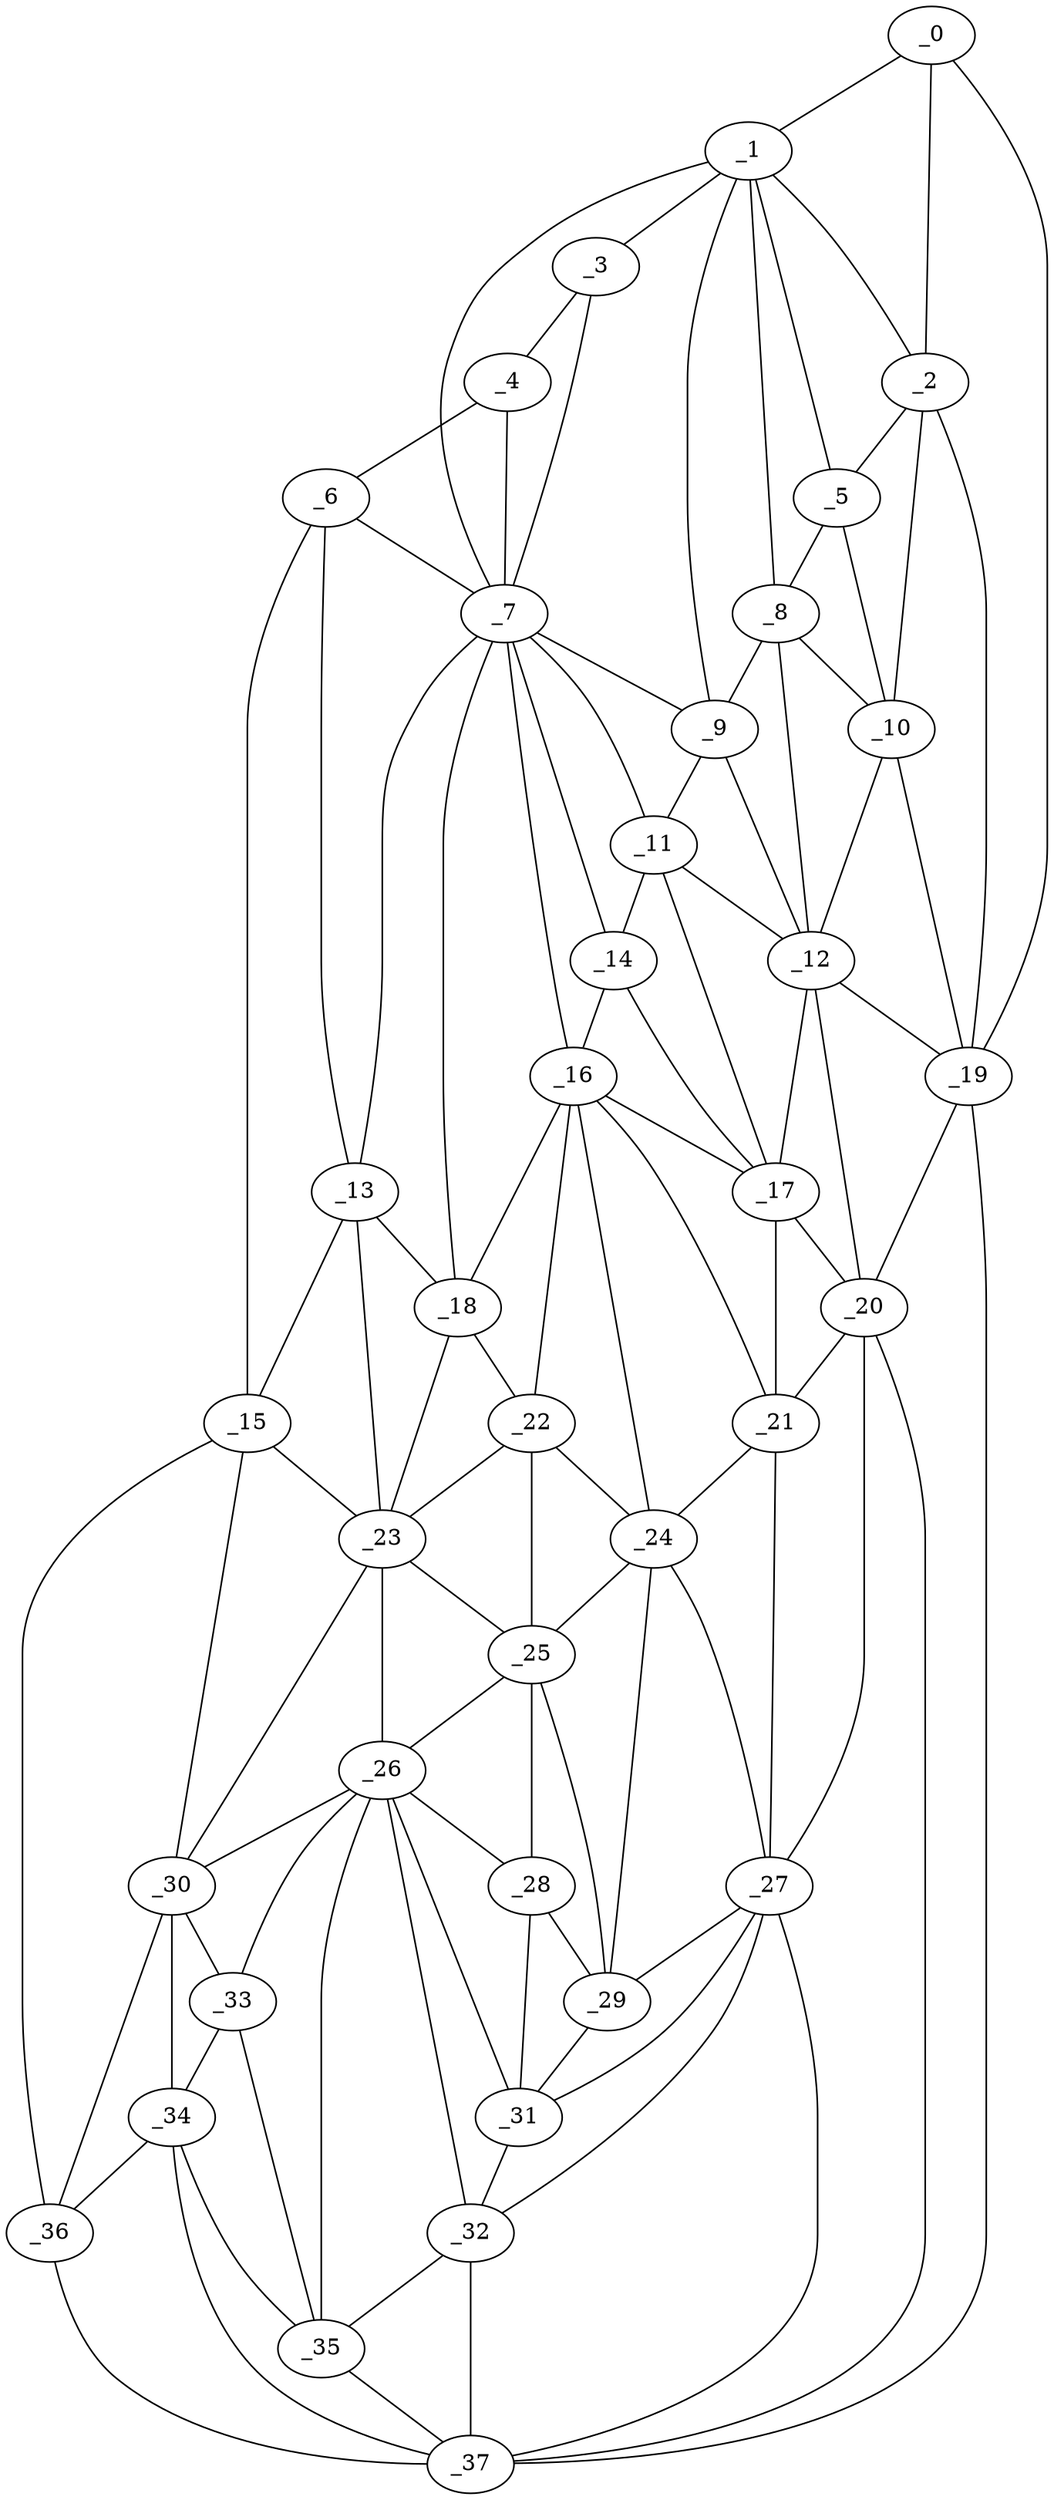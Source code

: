 graph "obj79__70.gxl" {
	_0	 [x=8,
		y=21];
	_1	 [x=11,
		y=46];
	_0 -- _1	 [valence=1];
	_2	 [x=22,
		y=21];
	_0 -- _2	 [valence=2];
	_19	 [x=66,
		y=13];
	_0 -- _19	 [valence=1];
	_1 -- _2	 [valence=2];
	_3	 [x=22,
		y=72];
	_1 -- _3	 [valence=1];
	_5	 [x=27,
		y=25];
	_1 -- _5	 [valence=2];
	_7	 [x=32,
		y=66];
	_1 -- _7	 [valence=2];
	_8	 [x=35,
		y=31];
	_1 -- _8	 [valence=2];
	_9	 [x=43,
		y=39];
	_1 -- _9	 [valence=2];
	_2 -- _5	 [valence=2];
	_10	 [x=46,
		y=21];
	_2 -- _10	 [valence=2];
	_2 -- _19	 [valence=1];
	_4	 [x=25,
		y=78];
	_3 -- _4	 [valence=1];
	_3 -- _7	 [valence=1];
	_6	 [x=30,
		y=84];
	_4 -- _6	 [valence=1];
	_4 -- _7	 [valence=2];
	_5 -- _8	 [valence=2];
	_5 -- _10	 [valence=2];
	_6 -- _7	 [valence=2];
	_13	 [x=53,
		y=84];
	_6 -- _13	 [valence=2];
	_15	 [x=59,
		y=115];
	_6 -- _15	 [valence=1];
	_7 -- _9	 [valence=2];
	_11	 [x=49,
		y=44];
	_7 -- _11	 [valence=2];
	_7 -- _13	 [valence=1];
	_14	 [x=54,
		y=48];
	_7 -- _14	 [valence=2];
	_16	 [x=61,
		y=54];
	_7 -- _16	 [valence=2];
	_18	 [x=64,
		y=67];
	_7 -- _18	 [valence=2];
	_8 -- _9	 [valence=2];
	_8 -- _10	 [valence=1];
	_12	 [x=53,
		y=31];
	_8 -- _12	 [valence=2];
	_9 -- _11	 [valence=2];
	_9 -- _12	 [valence=1];
	_10 -- _12	 [valence=2];
	_10 -- _19	 [valence=2];
	_11 -- _12	 [valence=2];
	_11 -- _14	 [valence=2];
	_17	 [x=62,
		y=37];
	_11 -- _17	 [valence=1];
	_12 -- _17	 [valence=2];
	_12 -- _19	 [valence=1];
	_20	 [x=72,
		y=19];
	_12 -- _20	 [valence=1];
	_13 -- _15	 [valence=2];
	_13 -- _18	 [valence=1];
	_23	 [x=73,
		y=82];
	_13 -- _23	 [valence=1];
	_14 -- _16	 [valence=2];
	_14 -- _17	 [valence=2];
	_15 -- _23	 [valence=1];
	_30	 [x=91,
		y=95];
	_15 -- _30	 [valence=2];
	_36	 [x=121,
		y=106];
	_15 -- _36	 [valence=1];
	_16 -- _17	 [valence=2];
	_16 -- _18	 [valence=2];
	_21	 [x=73,
		y=44];
	_16 -- _21	 [valence=1];
	_22	 [x=73,
		y=68];
	_16 -- _22	 [valence=2];
	_24	 [x=80,
		y=52];
	_16 -- _24	 [valence=2];
	_17 -- _20	 [valence=1];
	_17 -- _21	 [valence=2];
	_18 -- _22	 [valence=2];
	_18 -- _23	 [valence=2];
	_19 -- _20	 [valence=1];
	_37	 [x=124,
		y=58];
	_19 -- _37	 [valence=1];
	_20 -- _21	 [valence=2];
	_27	 [x=88,
		y=50];
	_20 -- _27	 [valence=1];
	_20 -- _37	 [valence=2];
	_21 -- _24	 [valence=2];
	_21 -- _27	 [valence=2];
	_22 -- _23	 [valence=2];
	_22 -- _24	 [valence=2];
	_25	 [x=82,
		y=68];
	_22 -- _25	 [valence=1];
	_23 -- _25	 [valence=2];
	_26	 [x=87,
		y=78];
	_23 -- _26	 [valence=1];
	_23 -- _30	 [valence=2];
	_24 -- _25	 [valence=1];
	_24 -- _27	 [valence=1];
	_29	 [x=89,
		y=56];
	_24 -- _29	 [valence=2];
	_25 -- _26	 [valence=2];
	_28	 [x=88,
		y=67];
	_25 -- _28	 [valence=2];
	_25 -- _29	 [valence=2];
	_26 -- _28	 [valence=1];
	_26 -- _30	 [valence=1];
	_31	 [x=98,
		y=61];
	_26 -- _31	 [valence=2];
	_32	 [x=104,
		y=61];
	_26 -- _32	 [valence=2];
	_33	 [x=105,
		y=92];
	_26 -- _33	 [valence=2];
	_35	 [x=111,
		y=64];
	_26 -- _35	 [valence=1];
	_27 -- _29	 [valence=2];
	_27 -- _31	 [valence=2];
	_27 -- _32	 [valence=1];
	_27 -- _37	 [valence=2];
	_28 -- _29	 [valence=1];
	_28 -- _31	 [valence=2];
	_29 -- _31	 [valence=2];
	_30 -- _33	 [valence=2];
	_34	 [x=109,
		y=97];
	_30 -- _34	 [valence=2];
	_30 -- _36	 [valence=1];
	_31 -- _32	 [valence=1];
	_32 -- _35	 [valence=1];
	_32 -- _37	 [valence=2];
	_33 -- _34	 [valence=2];
	_33 -- _35	 [valence=2];
	_34 -- _35	 [valence=1];
	_34 -- _36	 [valence=2];
	_34 -- _37	 [valence=2];
	_35 -- _37	 [valence=2];
	_36 -- _37	 [valence=1];
}
